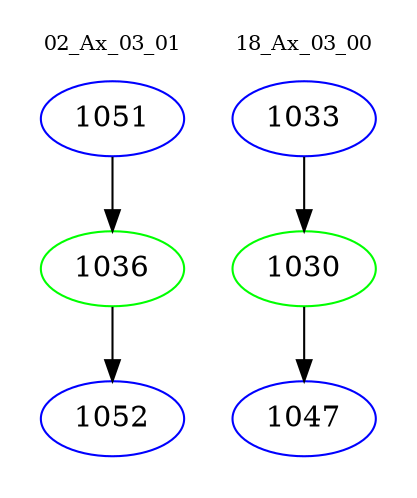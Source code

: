digraph{
subgraph cluster_0 {
color = white
label = "02_Ax_03_01";
fontsize=10;
T0_1051 [label="1051", color="blue"]
T0_1051 -> T0_1036 [color="black"]
T0_1036 [label="1036", color="green"]
T0_1036 -> T0_1052 [color="black"]
T0_1052 [label="1052", color="blue"]
}
subgraph cluster_1 {
color = white
label = "18_Ax_03_00";
fontsize=10;
T1_1033 [label="1033", color="blue"]
T1_1033 -> T1_1030 [color="black"]
T1_1030 [label="1030", color="green"]
T1_1030 -> T1_1047 [color="black"]
T1_1047 [label="1047", color="blue"]
}
}

